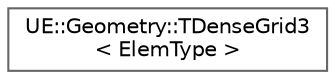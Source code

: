 digraph "Graphical Class Hierarchy"
{
 // INTERACTIVE_SVG=YES
 // LATEX_PDF_SIZE
  bgcolor="transparent";
  edge [fontname=Helvetica,fontsize=10,labelfontname=Helvetica,labelfontsize=10];
  node [fontname=Helvetica,fontsize=10,shape=box,height=0.2,width=0.4];
  rankdir="LR";
  Node0 [id="Node000000",label="UE::Geometry::TDenseGrid3\l\< ElemType \>",height=0.2,width=0.4,color="grey40", fillcolor="white", style="filled",URL="$d4/dc7/classUE_1_1Geometry_1_1TDenseGrid3.html",tooltip="3D dense grid of floating-point scalar values."];
}
